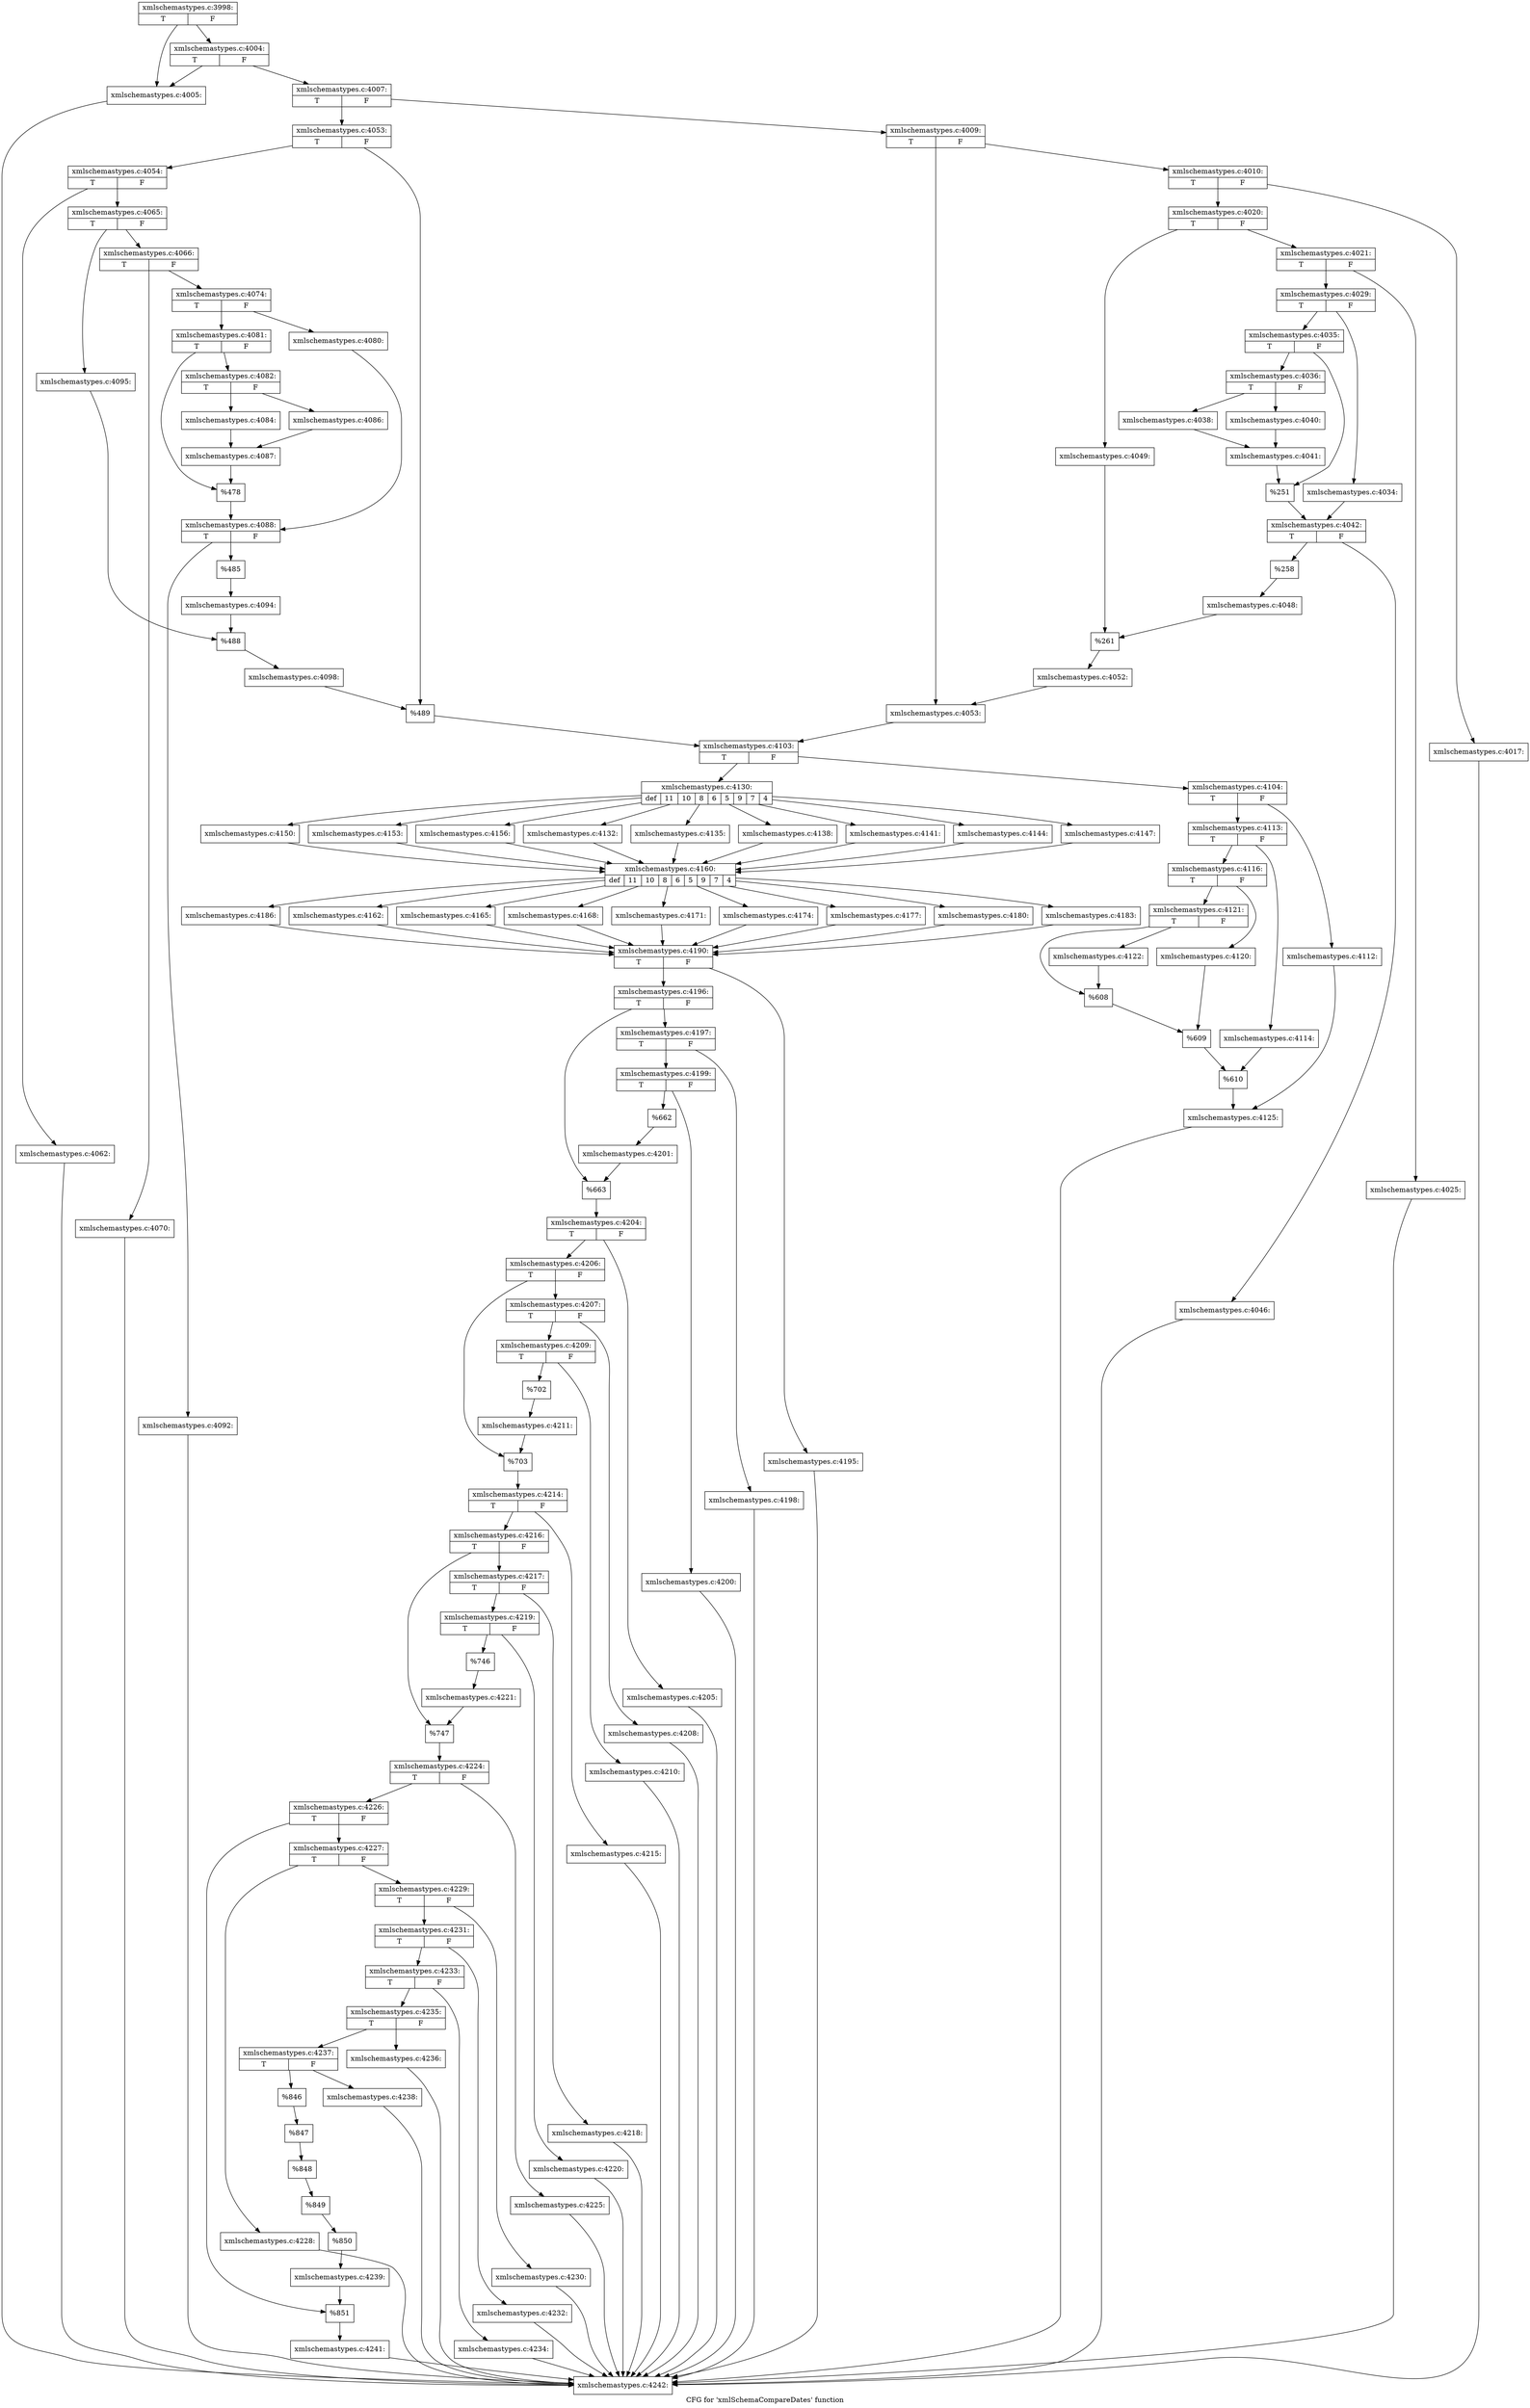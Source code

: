 digraph "CFG for 'xmlSchemaCompareDates' function" {
	label="CFG for 'xmlSchemaCompareDates' function";

	Node0x5977390 [shape=record,label="{xmlschemastypes.c:3998:|{<s0>T|<s1>F}}"];
	Node0x5977390 -> Node0x597ad70;
	Node0x5977390 -> Node0x597ae10;
	Node0x597ae10 [shape=record,label="{xmlschemastypes.c:4004:|{<s0>T|<s1>F}}"];
	Node0x597ae10 -> Node0x597ad70;
	Node0x597ae10 -> Node0x597adc0;
	Node0x597ad70 [shape=record,label="{xmlschemastypes.c:4005:}"];
	Node0x597ad70 -> Node0x5977e40;
	Node0x597adc0 [shape=record,label="{xmlschemastypes.c:4007:|{<s0>T|<s1>F}}"];
	Node0x597adc0 -> Node0x597b500;
	Node0x597adc0 -> Node0x597b5a0;
	Node0x597b500 [shape=record,label="{xmlschemastypes.c:4009:|{<s0>T|<s1>F}}"];
	Node0x597b500 -> Node0x597bc60;
	Node0x597b500 -> Node0x597bc10;
	Node0x597bc10 [shape=record,label="{xmlschemastypes.c:4010:|{<s0>T|<s1>F}}"];
	Node0x597bc10 -> Node0x597ded0;
	Node0x597bc10 -> Node0x597df70;
	Node0x597ded0 [shape=record,label="{xmlschemastypes.c:4017:}"];
	Node0x597ded0 -> Node0x5977e40;
	Node0x597df70 [shape=record,label="{xmlschemastypes.c:4020:|{<s0>T|<s1>F}}"];
	Node0x597df70 -> Node0x597e720;
	Node0x597df70 -> Node0x597e7c0;
	Node0x597e720 [shape=record,label="{xmlschemastypes.c:4021:|{<s0>T|<s1>F}}"];
	Node0x597e720 -> Node0x59811c0;
	Node0x597e720 -> Node0x5981260;
	Node0x59811c0 [shape=record,label="{xmlschemastypes.c:4025:}"];
	Node0x59811c0 -> Node0x5977e40;
	Node0x5981260 [shape=record,label="{xmlschemastypes.c:4029:|{<s0>T|<s1>F}}"];
	Node0x5981260 -> Node0x59828a0;
	Node0x5981260 -> Node0x5982940;
	Node0x59828a0 [shape=record,label="{xmlschemastypes.c:4034:}"];
	Node0x59828a0 -> Node0x59828f0;
	Node0x5982940 [shape=record,label="{xmlschemastypes.c:4035:|{<s0>T|<s1>F}}"];
	Node0x5982940 -> Node0x5982dc0;
	Node0x5982940 -> Node0x5982e10;
	Node0x5982dc0 [shape=record,label="{xmlschemastypes.c:4036:|{<s0>T|<s1>F}}"];
	Node0x5982dc0 -> Node0x5985540;
	Node0x5982dc0 -> Node0x59855e0;
	Node0x5985540 [shape=record,label="{xmlschemastypes.c:4038:}"];
	Node0x5985540 -> Node0x5985590;
	Node0x59855e0 [shape=record,label="{xmlschemastypes.c:4040:}"];
	Node0x59855e0 -> Node0x5985590;
	Node0x5985590 [shape=record,label="{xmlschemastypes.c:4041:}"];
	Node0x5985590 -> Node0x5982e10;
	Node0x5982e10 [shape=record,label="{%251}"];
	Node0x5982e10 -> Node0x59828f0;
	Node0x59828f0 [shape=record,label="{xmlschemastypes.c:4042:|{<s0>T|<s1>F}}"];
	Node0x59828f0 -> Node0x5986110;
	Node0x59828f0 -> Node0x5986160;
	Node0x5986110 [shape=record,label="{xmlschemastypes.c:4046:}"];
	Node0x5986110 -> Node0x5977e40;
	Node0x5986160 [shape=record,label="{%258}"];
	Node0x5986160 -> Node0x5981210;
	Node0x5981210 [shape=record,label="{xmlschemastypes.c:4048:}"];
	Node0x5981210 -> Node0x597e770;
	Node0x597e7c0 [shape=record,label="{xmlschemastypes.c:4049:}"];
	Node0x597e7c0 -> Node0x597e770;
	Node0x597e770 [shape=record,label="{%261}"];
	Node0x597e770 -> Node0x597df20;
	Node0x597df20 [shape=record,label="{xmlschemastypes.c:4052:}"];
	Node0x597df20 -> Node0x597bc60;
	Node0x597bc60 [shape=record,label="{xmlschemastypes.c:4053:}"];
	Node0x597bc60 -> Node0x597b550;
	Node0x597b5a0 [shape=record,label="{xmlschemastypes.c:4053:|{<s0>T|<s1>F}}"];
	Node0x597b5a0 -> Node0x5986dc0;
	Node0x597b5a0 -> Node0x5986e10;
	Node0x5986dc0 [shape=record,label="{xmlschemastypes.c:4054:|{<s0>T|<s1>F}}"];
	Node0x5986dc0 -> Node0x5988920;
	Node0x5986dc0 -> Node0x59889c0;
	Node0x5988920 [shape=record,label="{xmlschemastypes.c:4062:}"];
	Node0x5988920 -> Node0x5977e40;
	Node0x59889c0 [shape=record,label="{xmlschemastypes.c:4065:|{<s0>T|<s1>F}}"];
	Node0x59889c0 -> Node0x5989170;
	Node0x59889c0 -> Node0x5989210;
	Node0x5989170 [shape=record,label="{xmlschemastypes.c:4066:|{<s0>T|<s1>F}}"];
	Node0x5989170 -> Node0x598bc10;
	Node0x5989170 -> Node0x598bcb0;
	Node0x598bc10 [shape=record,label="{xmlschemastypes.c:4070:}"];
	Node0x598bc10 -> Node0x5977e40;
	Node0x598bcb0 [shape=record,label="{xmlschemastypes.c:4074:|{<s0>T|<s1>F}}"];
	Node0x598bcb0 -> Node0x598d2f0;
	Node0x598bcb0 -> Node0x598d390;
	Node0x598d2f0 [shape=record,label="{xmlschemastypes.c:4080:}"];
	Node0x598d2f0 -> Node0x598d340;
	Node0x598d390 [shape=record,label="{xmlschemastypes.c:4081:|{<s0>T|<s1>F}}"];
	Node0x598d390 -> Node0x598d920;
	Node0x598d390 -> Node0x598d970;
	Node0x598d920 [shape=record,label="{xmlschemastypes.c:4082:|{<s0>T|<s1>F}}"];
	Node0x598d920 -> Node0x5990120;
	Node0x598d920 -> Node0x59901c0;
	Node0x5990120 [shape=record,label="{xmlschemastypes.c:4084:}"];
	Node0x5990120 -> Node0x5990170;
	Node0x59901c0 [shape=record,label="{xmlschemastypes.c:4086:}"];
	Node0x59901c0 -> Node0x5990170;
	Node0x5990170 [shape=record,label="{xmlschemastypes.c:4087:}"];
	Node0x5990170 -> Node0x598d970;
	Node0x598d970 [shape=record,label="{%478}"];
	Node0x598d970 -> Node0x598d340;
	Node0x598d340 [shape=record,label="{xmlschemastypes.c:4088:|{<s0>T|<s1>F}}"];
	Node0x598d340 -> Node0x5990d30;
	Node0x598d340 -> Node0x5990d80;
	Node0x5990d30 [shape=record,label="{xmlschemastypes.c:4092:}"];
	Node0x5990d30 -> Node0x5977e40;
	Node0x5990d80 [shape=record,label="{%485}"];
	Node0x5990d80 -> Node0x598bc60;
	Node0x598bc60 [shape=record,label="{xmlschemastypes.c:4094:}"];
	Node0x598bc60 -> Node0x59891c0;
	Node0x5989210 [shape=record,label="{xmlschemastypes.c:4095:}"];
	Node0x5989210 -> Node0x59891c0;
	Node0x59891c0 [shape=record,label="{%488}"];
	Node0x59891c0 -> Node0x5988970;
	Node0x5988970 [shape=record,label="{xmlschemastypes.c:4098:}"];
	Node0x5988970 -> Node0x5986e10;
	Node0x5986e10 [shape=record,label="{%489}"];
	Node0x5986e10 -> Node0x597b550;
	Node0x597b550 [shape=record,label="{xmlschemastypes.c:4103:|{<s0>T|<s1>F}}"];
	Node0x597b550 -> Node0x5991a30;
	Node0x597b550 -> Node0x5991a80;
	Node0x5991a30 [shape=record,label="{xmlschemastypes.c:4104:|{<s0>T|<s1>F}}"];
	Node0x5991a30 -> Node0x5993880;
	Node0x5991a30 -> Node0x5993920;
	Node0x5993880 [shape=record,label="{xmlschemastypes.c:4112:}"];
	Node0x5993880 -> Node0x59938d0;
	Node0x5993920 [shape=record,label="{xmlschemastypes.c:4113:|{<s0>T|<s1>F}}"];
	Node0x5993920 -> Node0x5993ee0;
	Node0x5993920 -> Node0x5993f80;
	Node0x5993ee0 [shape=record,label="{xmlschemastypes.c:4114:}"];
	Node0x5993ee0 -> Node0x5993f30;
	Node0x5993f80 [shape=record,label="{xmlschemastypes.c:4116:|{<s0>T|<s1>F}}"];
	Node0x5993f80 -> Node0x5996c40;
	Node0x5993f80 -> Node0x5996ce0;
	Node0x5996c40 [shape=record,label="{xmlschemastypes.c:4120:}"];
	Node0x5996c40 -> Node0x5996c90;
	Node0x5996ce0 [shape=record,label="{xmlschemastypes.c:4121:|{<s0>T|<s1>F}}"];
	Node0x5996ce0 -> Node0x5997170;
	Node0x5996ce0 -> Node0x59971c0;
	Node0x5997170 [shape=record,label="{xmlschemastypes.c:4122:}"];
	Node0x5997170 -> Node0x59971c0;
	Node0x59971c0 [shape=record,label="{%608}"];
	Node0x59971c0 -> Node0x5996c90;
	Node0x5996c90 [shape=record,label="{%609}"];
	Node0x5996c90 -> Node0x5993f30;
	Node0x5993f30 [shape=record,label="{%610}"];
	Node0x5993f30 -> Node0x59938d0;
	Node0x59938d0 [shape=record,label="{xmlschemastypes.c:4125:}"];
	Node0x59938d0 -> Node0x5977e40;
	Node0x5991a80 [shape=record,label="{xmlschemastypes.c:4130:|{<s0>def|<s1>11|<s2>10|<s3>8|<s4>6|<s5>5|<s6>9|<s7>7|<s8>4}}"];
	Node0x5991a80 -> Node0x5997f00;
	Node0x5991a80 -> Node0x5998240;
	Node0x5991a80 -> Node0x5998470;
	Node0x5991a80 -> Node0x59986a0;
	Node0x5991a80 -> Node0x59988d0;
	Node0x5991a80 -> Node0x5998b00;
	Node0x5991a80 -> Node0x5998d30;
	Node0x5991a80 -> Node0x5998f20;
	Node0x5991a80 -> Node0x5999150;
	Node0x5998240 [shape=record,label="{xmlschemastypes.c:4132:}"];
	Node0x5998240 -> Node0x5997cf0;
	Node0x5998470 [shape=record,label="{xmlschemastypes.c:4135:}"];
	Node0x5998470 -> Node0x5997cf0;
	Node0x59986a0 [shape=record,label="{xmlschemastypes.c:4138:}"];
	Node0x59986a0 -> Node0x5997cf0;
	Node0x59988d0 [shape=record,label="{xmlschemastypes.c:4141:}"];
	Node0x59988d0 -> Node0x5997cf0;
	Node0x5998b00 [shape=record,label="{xmlschemastypes.c:4144:}"];
	Node0x5998b00 -> Node0x5997cf0;
	Node0x5998d30 [shape=record,label="{xmlschemastypes.c:4147:}"];
	Node0x5998d30 -> Node0x5997cf0;
	Node0x5998f20 [shape=record,label="{xmlschemastypes.c:4150:}"];
	Node0x5998f20 -> Node0x5997cf0;
	Node0x5999150 [shape=record,label="{xmlschemastypes.c:4153:}"];
	Node0x5999150 -> Node0x5997cf0;
	Node0x5997f00 [shape=record,label="{xmlschemastypes.c:4156:}"];
	Node0x5997f00 -> Node0x5997cf0;
	Node0x5997cf0 [shape=record,label="{xmlschemastypes.c:4160:|{<s0>def|<s1>11|<s2>10|<s3>8|<s4>6|<s5>5|<s6>9|<s7>7|<s8>4}}"];
	Node0x5997cf0 -> Node0x59997c0;
	Node0x5997cf0 -> Node0x5830c90;
	Node0x5997cf0 -> Node0x5830e80;
	Node0x5997cf0 -> Node0x5831070;
	Node0x5997cf0 -> Node0x5831260;
	Node0x5997cf0 -> Node0x5831450;
	Node0x5997cf0 -> Node0x5831640;
	Node0x5997cf0 -> Node0x5831830;
	Node0x5997cf0 -> Node0x5831a20;
	Node0x5830c90 [shape=record,label="{xmlschemastypes.c:4162:}"];
	Node0x5830c90 -> Node0x59995b0;
	Node0x5830e80 [shape=record,label="{xmlschemastypes.c:4165:}"];
	Node0x5830e80 -> Node0x59995b0;
	Node0x5831070 [shape=record,label="{xmlschemastypes.c:4168:}"];
	Node0x5831070 -> Node0x59995b0;
	Node0x5831260 [shape=record,label="{xmlschemastypes.c:4171:}"];
	Node0x5831260 -> Node0x59995b0;
	Node0x5831450 [shape=record,label="{xmlschemastypes.c:4174:}"];
	Node0x5831450 -> Node0x59995b0;
	Node0x5831640 [shape=record,label="{xmlschemastypes.c:4177:}"];
	Node0x5831640 -> Node0x59995b0;
	Node0x5831830 [shape=record,label="{xmlschemastypes.c:4180:}"];
	Node0x5831830 -> Node0x59995b0;
	Node0x5831a20 [shape=record,label="{xmlschemastypes.c:4183:}"];
	Node0x5831a20 -> Node0x59995b0;
	Node0x59997c0 [shape=record,label="{xmlschemastypes.c:4186:}"];
	Node0x59997c0 -> Node0x59995b0;
	Node0x59995b0 [shape=record,label="{xmlschemastypes.c:4190:|{<s0>T|<s1>F}}"];
	Node0x59995b0 -> Node0x5832650;
	Node0x59995b0 -> Node0x58326f0;
	Node0x5832650 [shape=record,label="{xmlschemastypes.c:4195:}"];
	Node0x5832650 -> Node0x5977e40;
	Node0x58326f0 [shape=record,label="{xmlschemastypes.c:4196:|{<s0>T|<s1>F}}"];
	Node0x58326f0 -> Node0x5832c00;
	Node0x58326f0 -> Node0x5832c50;
	Node0x5832c00 [shape=record,label="{xmlschemastypes.c:4197:|{<s0>T|<s1>F}}"];
	Node0x5832c00 -> Node0x5833090;
	Node0x5832c00 -> Node0x5833130;
	Node0x5833090 [shape=record,label="{xmlschemastypes.c:4198:}"];
	Node0x5833090 -> Node0x5977e40;
	Node0x5833130 [shape=record,label="{xmlschemastypes.c:4199:|{<s0>T|<s1>F}}"];
	Node0x5833130 -> Node0x5833b10;
	Node0x5833130 -> Node0x5833b60;
	Node0x5833b10 [shape=record,label="{xmlschemastypes.c:4200:}"];
	Node0x5833b10 -> Node0x5977e40;
	Node0x5833b60 [shape=record,label="{%662}"];
	Node0x5833b60 -> Node0x58330e0;
	Node0x58330e0 [shape=record,label="{xmlschemastypes.c:4201:}"];
	Node0x58330e0 -> Node0x5832c50;
	Node0x5832c50 [shape=record,label="{%663}"];
	Node0x5832c50 -> Node0x58326a0;
	Node0x58326a0 [shape=record,label="{xmlschemastypes.c:4204:|{<s0>T|<s1>F}}"];
	Node0x58326a0 -> Node0x5834750;
	Node0x58326a0 -> Node0x58347f0;
	Node0x5834750 [shape=record,label="{xmlschemastypes.c:4205:}"];
	Node0x5834750 -> Node0x5977e40;
	Node0x58347f0 [shape=record,label="{xmlschemastypes.c:4206:|{<s0>T|<s1>F}}"];
	Node0x58347f0 -> Node0x5834d00;
	Node0x58347f0 -> Node0x5834d50;
	Node0x5834d00 [shape=record,label="{xmlschemastypes.c:4207:|{<s0>T|<s1>F}}"];
	Node0x5834d00 -> Node0x5835190;
	Node0x5834d00 -> Node0x5835230;
	Node0x5835190 [shape=record,label="{xmlschemastypes.c:4208:}"];
	Node0x5835190 -> Node0x5977e40;
	Node0x5835230 [shape=record,label="{xmlschemastypes.c:4209:|{<s0>T|<s1>F}}"];
	Node0x5835230 -> Node0x5835dd0;
	Node0x5835230 -> Node0x5835e20;
	Node0x5835dd0 [shape=record,label="{xmlschemastypes.c:4210:}"];
	Node0x5835dd0 -> Node0x5977e40;
	Node0x5835e20 [shape=record,label="{%702}"];
	Node0x5835e20 -> Node0x58351e0;
	Node0x58351e0 [shape=record,label="{xmlschemastypes.c:4211:}"];
	Node0x58351e0 -> Node0x5834d50;
	Node0x5834d50 [shape=record,label="{%703}"];
	Node0x5834d50 -> Node0x58347a0;
	Node0x58347a0 [shape=record,label="{xmlschemastypes.c:4214:|{<s0>T|<s1>F}}"];
	Node0x58347a0 -> Node0x5836bd0;
	Node0x58347a0 -> Node0x5836c70;
	Node0x5836bd0 [shape=record,label="{xmlschemastypes.c:4215:}"];
	Node0x5836bd0 -> Node0x5977e40;
	Node0x5836c70 [shape=record,label="{xmlschemastypes.c:4216:|{<s0>T|<s1>F}}"];
	Node0x5836c70 -> Node0x5837180;
	Node0x5836c70 -> Node0x58371d0;
	Node0x5837180 [shape=record,label="{xmlschemastypes.c:4217:|{<s0>T|<s1>F}}"];
	Node0x5837180 -> Node0x5837610;
	Node0x5837180 -> Node0x58376b0;
	Node0x5837610 [shape=record,label="{xmlschemastypes.c:4218:}"];
	Node0x5837610 -> Node0x5977e40;
	Node0x58376b0 [shape=record,label="{xmlschemastypes.c:4219:|{<s0>T|<s1>F}}"];
	Node0x58376b0 -> Node0x5838350;
	Node0x58376b0 -> Node0x58383a0;
	Node0x5838350 [shape=record,label="{xmlschemastypes.c:4220:}"];
	Node0x5838350 -> Node0x5977e40;
	Node0x58383a0 [shape=record,label="{%746}"];
	Node0x58383a0 -> Node0x5837660;
	Node0x5837660 [shape=record,label="{xmlschemastypes.c:4221:}"];
	Node0x5837660 -> Node0x58371d0;
	Node0x58371d0 [shape=record,label="{%747}"];
	Node0x58371d0 -> Node0x5836c20;
	Node0x5836c20 [shape=record,label="{xmlschemastypes.c:4224:|{<s0>T|<s1>F}}"];
	Node0x5836c20 -> Node0x5839250;
	Node0x5836c20 -> Node0x58392f0;
	Node0x5839250 [shape=record,label="{xmlschemastypes.c:4225:}"];
	Node0x5839250 -> Node0x5977e40;
	Node0x58392f0 [shape=record,label="{xmlschemastypes.c:4226:|{<s0>T|<s1>F}}"];
	Node0x58392f0 -> Node0x5839800;
	Node0x58392f0 -> Node0x5839850;
	Node0x5839800 [shape=record,label="{xmlschemastypes.c:4227:|{<s0>T|<s1>F}}"];
	Node0x5839800 -> Node0x5839c90;
	Node0x5839800 -> Node0x5839d30;
	Node0x5839c90 [shape=record,label="{xmlschemastypes.c:4228:}"];
	Node0x5839c90 -> Node0x5977e40;
	Node0x5839d30 [shape=record,label="{xmlschemastypes.c:4229:|{<s0>T|<s1>F}}"];
	Node0x5839d30 -> Node0x583a9d0;
	Node0x5839d30 -> Node0x583aa70;
	Node0x583a9d0 [shape=record,label="{xmlschemastypes.c:4230:}"];
	Node0x583a9d0 -> Node0x5977e40;
	Node0x583aa70 [shape=record,label="{xmlschemastypes.c:4231:|{<s0>T|<s1>F}}"];
	Node0x583aa70 -> Node0x583b6e0;
	Node0x583aa70 -> Node0x583b780;
	Node0x583b6e0 [shape=record,label="{xmlschemastypes.c:4232:}"];
	Node0x583b6e0 -> Node0x5977e40;
	Node0x583b780 [shape=record,label="{xmlschemastypes.c:4233:|{<s0>T|<s1>F}}"];
	Node0x583b780 -> Node0x583c420;
	Node0x583b780 -> Node0x583c4c0;
	Node0x583c420 [shape=record,label="{xmlschemastypes.c:4234:}"];
	Node0x583c420 -> Node0x5977e40;
	Node0x583c4c0 [shape=record,label="{xmlschemastypes.c:4235:|{<s0>T|<s1>F}}"];
	Node0x583c4c0 -> Node0x583d130;
	Node0x583c4c0 -> Node0x583d1d0;
	Node0x583d130 [shape=record,label="{xmlschemastypes.c:4236:}"];
	Node0x583d130 -> Node0x5977e40;
	Node0x583d1d0 [shape=record,label="{xmlschemastypes.c:4237:|{<s0>T|<s1>F}}"];
	Node0x583d1d0 -> Node0x583dbb0;
	Node0x583d1d0 -> Node0x583dc00;
	Node0x583dbb0 [shape=record,label="{xmlschemastypes.c:4238:}"];
	Node0x583dbb0 -> Node0x5977e40;
	Node0x583dc00 [shape=record,label="{%846}"];
	Node0x583dc00 -> Node0x583d180;
	Node0x583d180 [shape=record,label="{%847}"];
	Node0x583d180 -> Node0x583c470;
	Node0x583c470 [shape=record,label="{%848}"];
	Node0x583c470 -> Node0x583b730;
	Node0x583b730 [shape=record,label="{%849}"];
	Node0x583b730 -> Node0x583aa20;
	Node0x583aa20 [shape=record,label="{%850}"];
	Node0x583aa20 -> Node0x5839ce0;
	Node0x5839ce0 [shape=record,label="{xmlschemastypes.c:4239:}"];
	Node0x5839ce0 -> Node0x5839850;
	Node0x5839850 [shape=record,label="{%851}"];
	Node0x5839850 -> Node0x58392a0;
	Node0x58392a0 [shape=record,label="{xmlschemastypes.c:4241:}"];
	Node0x58392a0 -> Node0x5977e40;
	Node0x5977e40 [shape=record,label="{xmlschemastypes.c:4242:}"];
}
